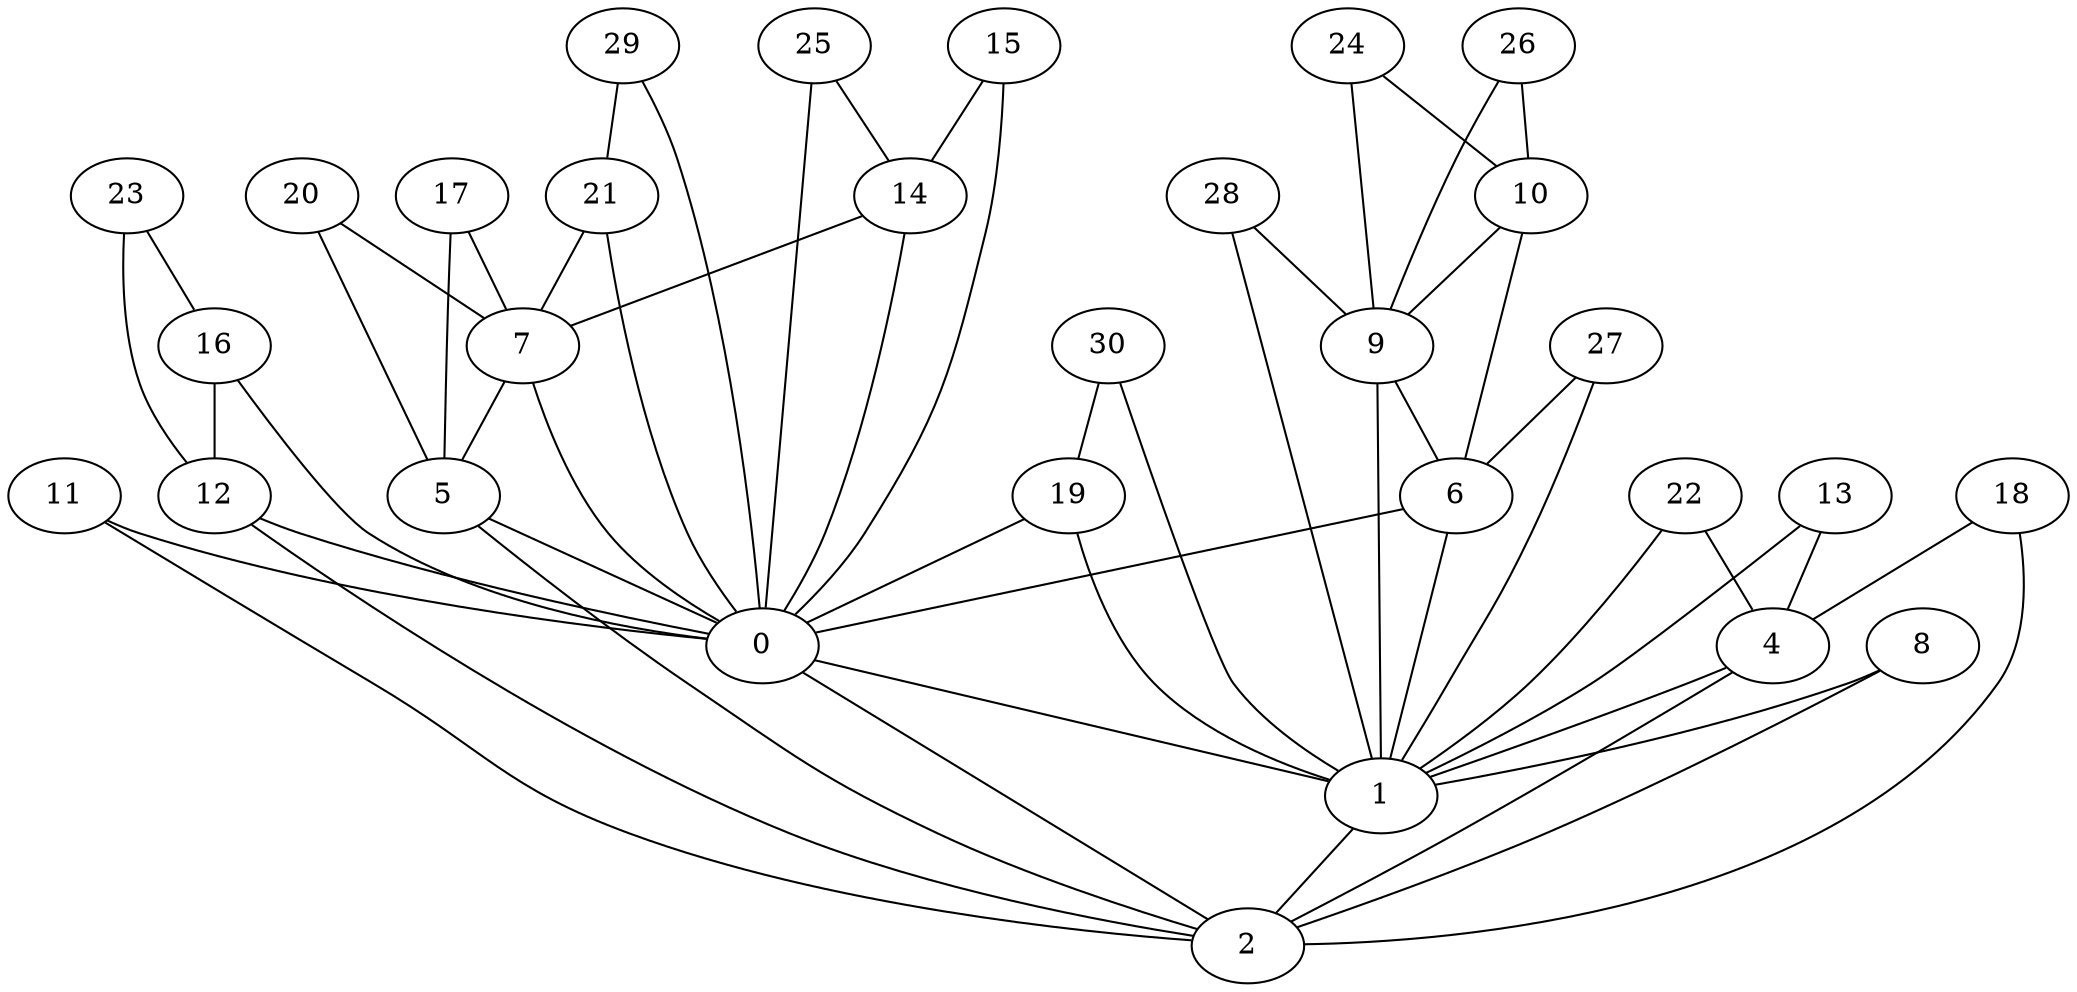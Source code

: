 strict graph G {
0;
1;
2;
4;
5;
6;
7;
8;
9;
10;
11;
12;
13;
14;
15;
16;
17;
18;
19;
20;
21;
22;
23;
24;
25;
26;
27;
28;
29;
30;
28 -- 9;
10 -- 6;
7 -- 0;
8 -- 1;
25 -- 0;
11 -- 2;
0 -- 1;
17 -- 5;
23 -- 12;
14 -- 0;
26 -- 9;
19 -- 1;
6 -- 1;
27 -- 1;
10 -- 9;
28 -- 1;
21 -- 0;
5 -- 2;
7 -- 5;
22 -- 4;
24 -- 10;
24 -- 9;
20 -- 7;
18 -- 2;
16 -- 0;
12 -- 0;
4 -- 2;
19 -- 0;
23 -- 16;
17 -- 7;
29 -- 21;
9 -- 6;
0 -- 2;
4 -- 1;
1 -- 2;
14 -- 7;
15 -- 14;
18 -- 4;
20 -- 5;
11 -- 0;
13 -- 1;
5 -- 0;
30 -- 19;
15 -- 0;
8 -- 2;
16 -- 12;
27 -- 6;
29 -- 0;
26 -- 10;
30 -- 1;
9 -- 1;
6 -- 0;
12 -- 2;
22 -- 1;
13 -- 4;
21 -- 7;
25 -- 14;
}
